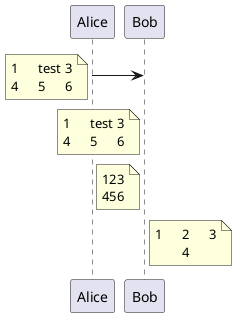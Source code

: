 {
  "sha1": "cn4nqztpjzqr0n0oa0gnwgt4kr3lnn7",
  "insertion": {
    "when": "2024-06-01T09:03:01.743Z",
    "user": "plantuml@gmail.com"
  }
}
@startuml

Alice -> Bob
note left
  1	test	3
  4	5	6
end note
note left of Bob
  1	test	3
  4	5	6
end note
note left of Bob
123
456
end note

note right of Bob : 1\t2\t3\n\t4

@enduml  

